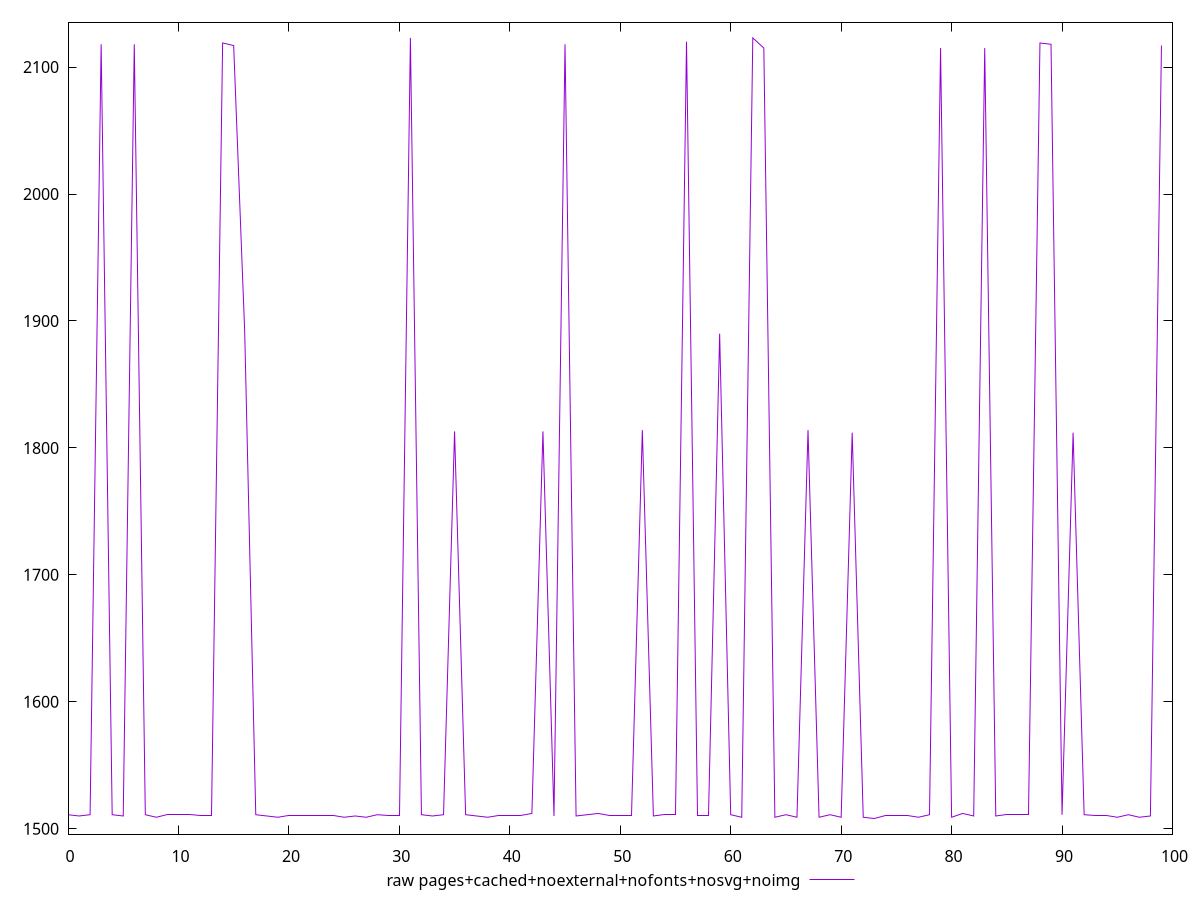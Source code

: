 $_rawPagesCachedNoexternalNofontsNosvgNoimg <<EOF
1511
1510
1511
2118
1511
1510
2118
1511
1509
1511
1511
1511
1510
1510
2119
2117
1891
1511
1510
1509
1510
1510
1510
1510
1510
1509
1510
1509
1511
1510
1510
2123
1511
1510
1511
1813
1511
1510
1509
1510
1510
1510
1512
1813
1510
2118
1510
1511
1512
1510
1510
1510
1814
1510
1511
1511
2120
1510
1510
1890
1511
1509
2123
2115
1509
1511
1509
1814
1509
1511
1509
1812
1509
1508
1510
1510
1510
1509
1511
2115
1509
1512
1510
2115
1510
1511
1511
1511
2119
2118
1511
1812
1511
1510
1510
1509
1511
1509
1510
2117
EOF
set key outside below
set terminal pngcairo
set output "report_00006_2020-11-02T20-21-41.718Z/metrics/pages+cached+noexternal+nofonts+nosvg+noimg//raw.png"
set yrange [1495.7:2135.3]
plot $_rawPagesCachedNoexternalNofontsNosvgNoimg title "raw pages+cached+noexternal+nofonts+nosvg+noimg" with line ,